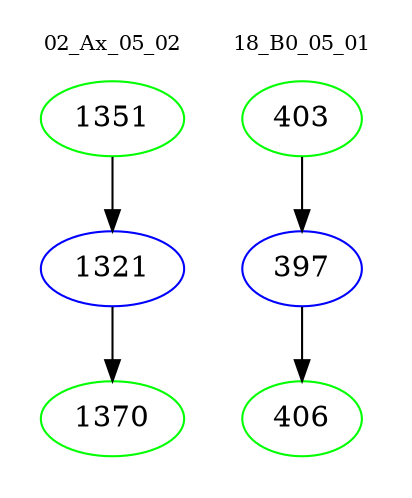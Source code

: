 digraph{
subgraph cluster_0 {
color = white
label = "02_Ax_05_02";
fontsize=10;
T0_1351 [label="1351", color="green"]
T0_1351 -> T0_1321 [color="black"]
T0_1321 [label="1321", color="blue"]
T0_1321 -> T0_1370 [color="black"]
T0_1370 [label="1370", color="green"]
}
subgraph cluster_1 {
color = white
label = "18_B0_05_01";
fontsize=10;
T1_403 [label="403", color="green"]
T1_403 -> T1_397 [color="black"]
T1_397 [label="397", color="blue"]
T1_397 -> T1_406 [color="black"]
T1_406 [label="406", color="green"]
}
}
